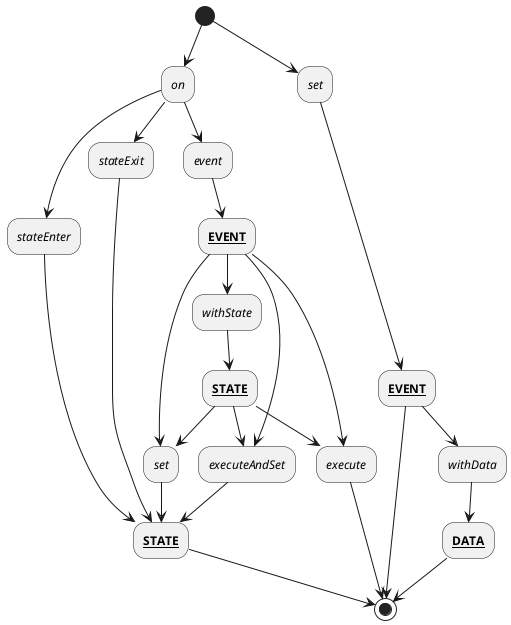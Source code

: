 @startuml

(*) -D-> "//on//" as On

On -D-> "//event//" as onEvent
On -D-> "//stateEnter//" as onStateEnter
On -D-> "//stateExit//" as onStateExit

onEvent -D-> "**__EVENT__**" as  EVENT1
EVENT1 -D-> "//withState//" as withState
withState -D-> "**__STATE__**" as STATE1

EVENT1 -D-> "//execute//" as Execute 
STATE1-D-> "//execute//" as Execute 
EVENT1 -D-> "//set//" as Set1
STATE1-D-> "//set//" as Set1 
STATE1-D-> "//executeAndSet//" as ExecuteAndSet 
EVENT1 -D-> "//executeAndSet//" as ExecuteAndSet

onStateEnter -D-> "**__STATE__**" as STATE2
onStateExit -D-> "**__STATE__**" as STATE2

Execute -D-> (*)
Set1 -D-> "**__STATE__**" as STATE2
ExecuteAndSet -D-> "**__STATE__**" as STATE2
STATE2 -D-> (*)


(*) -D-> "//set//" as Set2

Set2 -D-> "**__EVENT__**" as EVENT2
EVENT2 -D-> "//withData//" as WithData
WithData -D-> "**__DATA__**" as Data

EVENT2 -D-> (*)
Data -D-> (*)

@enduml